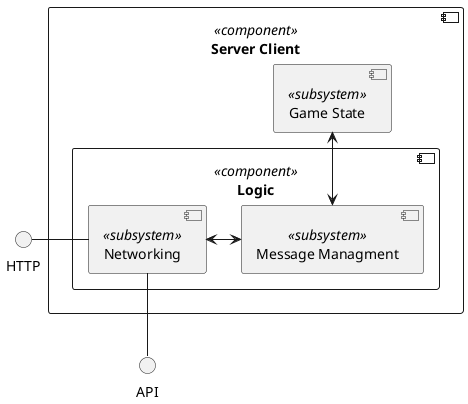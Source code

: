 @startuml
() "HTTP" as http
() "API" as api

component "Server Client" <<component>> as server{
component "Logic" <<component>> as logic{
    [Networking] <<subsystem>> as network
    [Message Managment] <<subsystem>> as message
}
    [Game State] <<subsystem>> as game
}
http -right- network


game <-down-> message
network <-> message

api -up- network
@enduml
